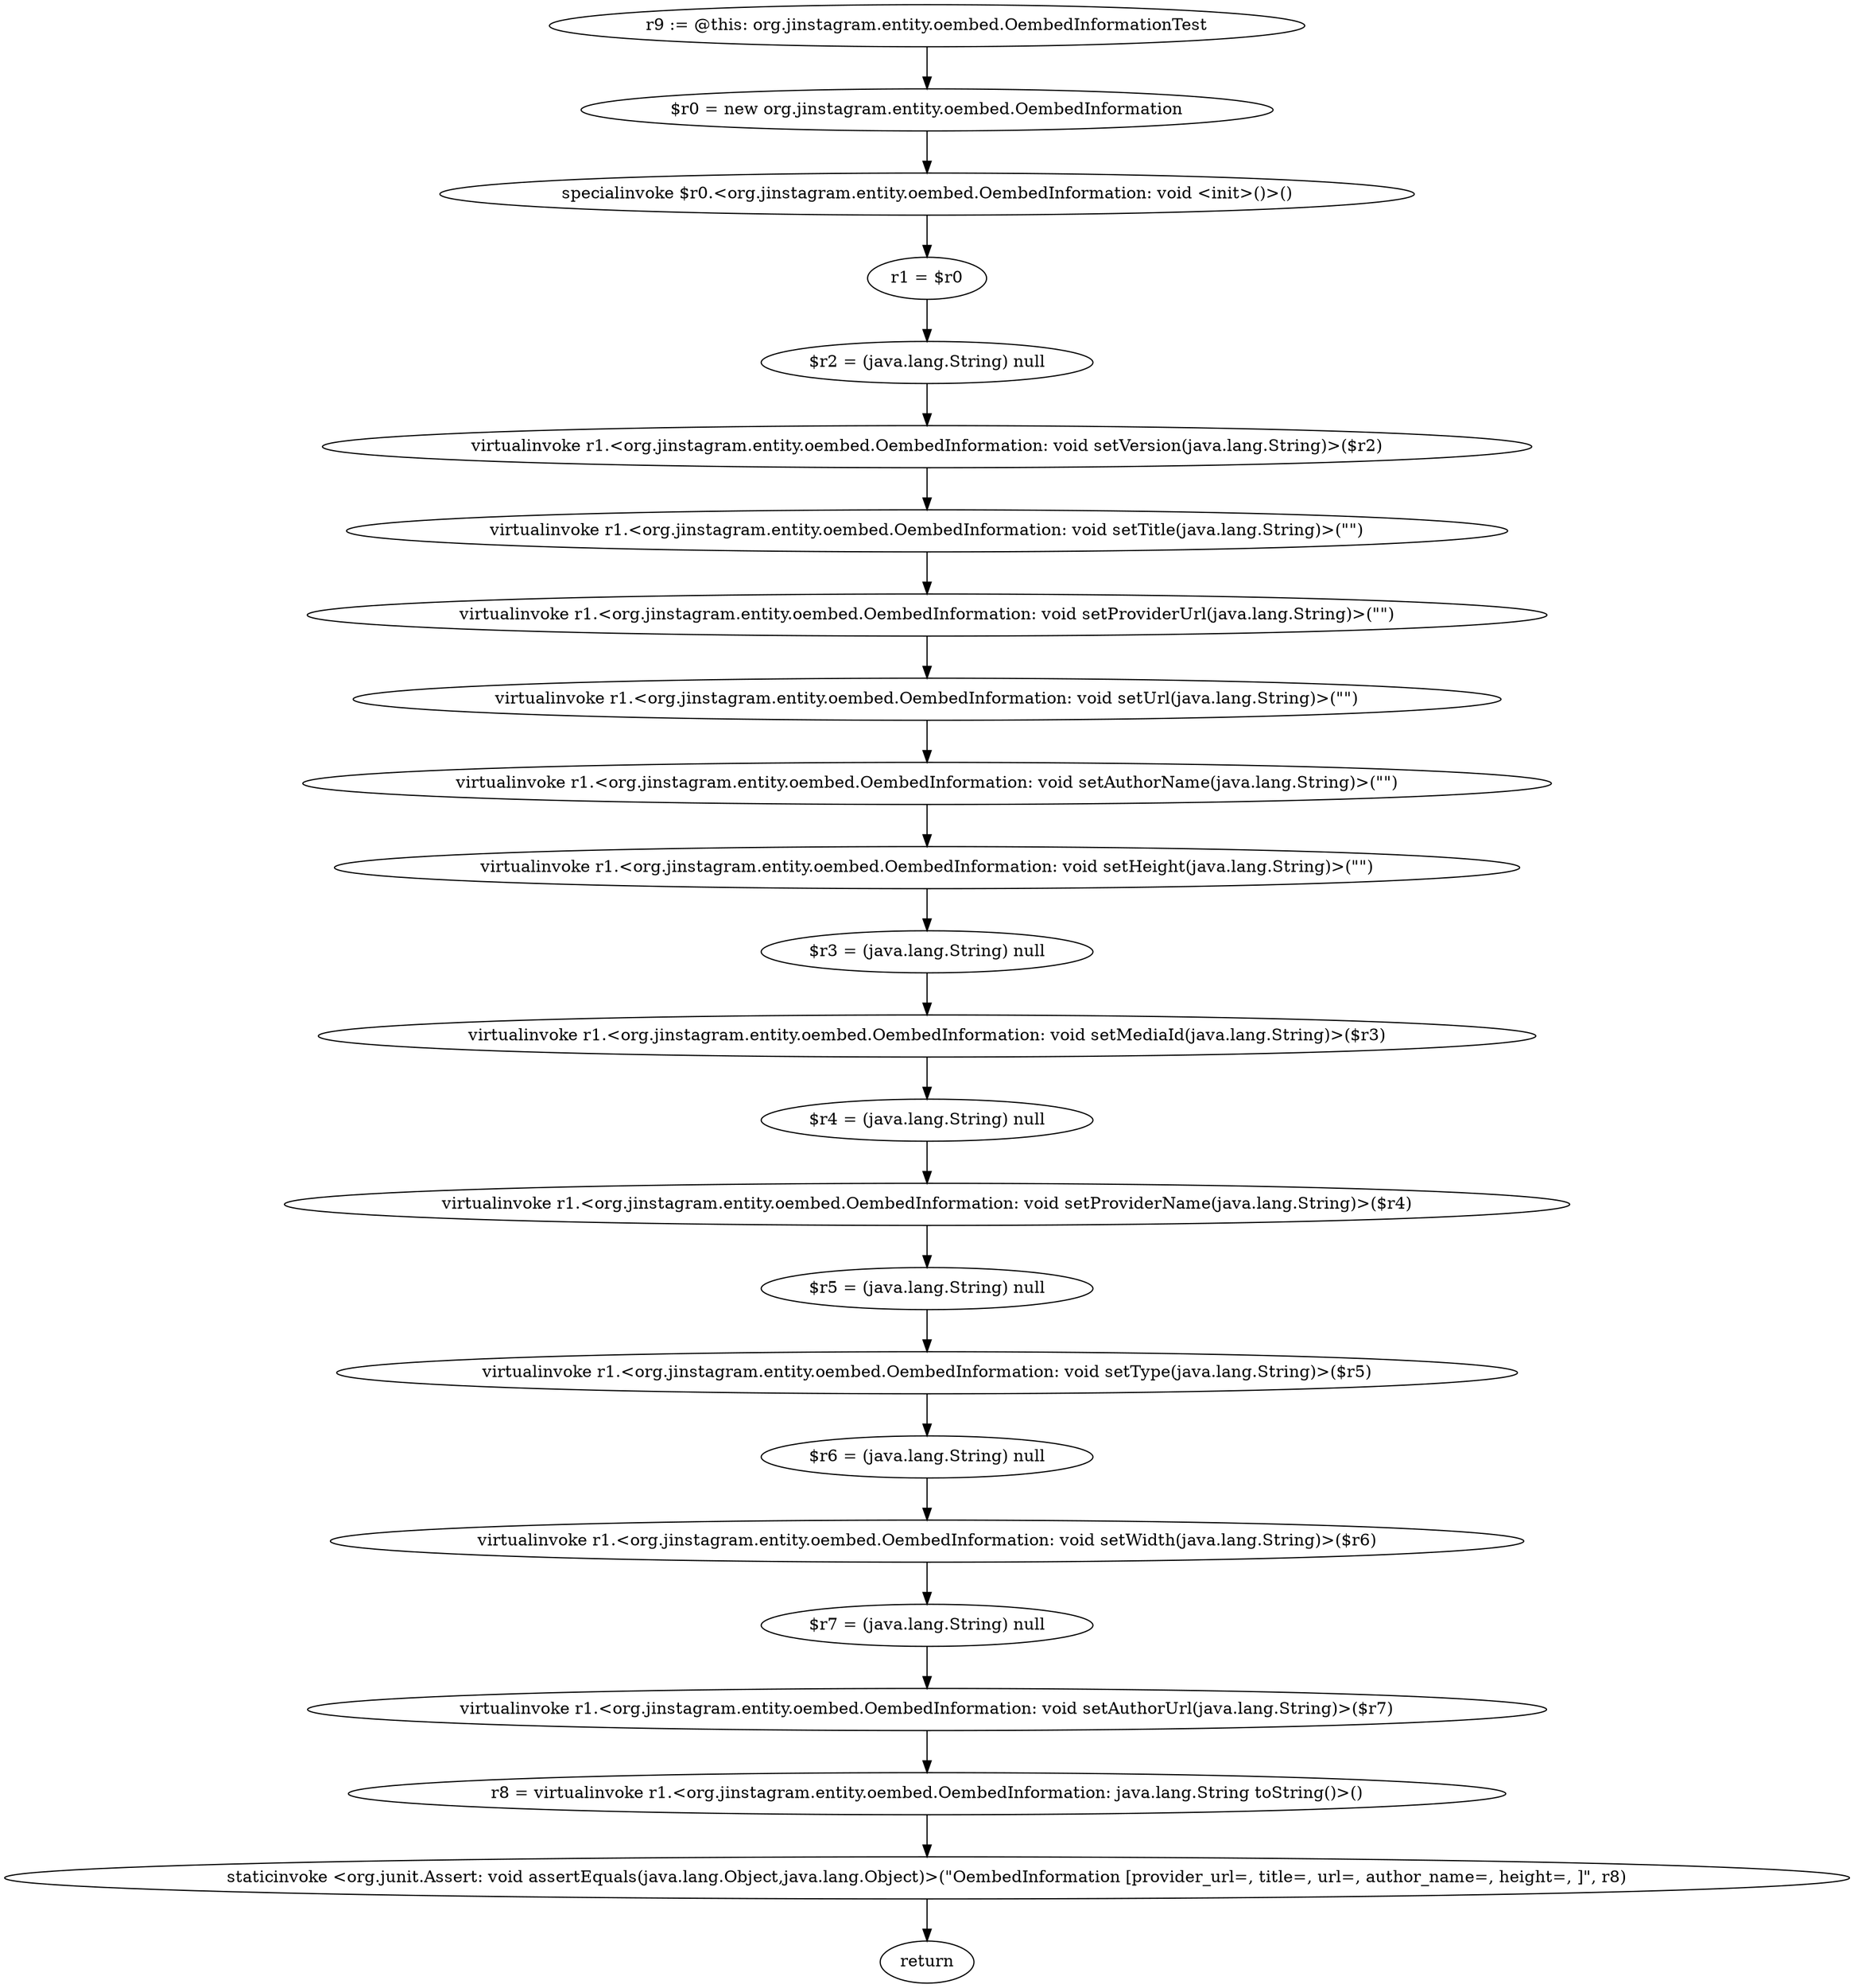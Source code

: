 digraph "unitGraph" {
    "r9 := @this: org.jinstagram.entity.oembed.OembedInformationTest"
    "$r0 = new org.jinstagram.entity.oembed.OembedInformation"
    "specialinvoke $r0.<org.jinstagram.entity.oembed.OembedInformation: void <init>()>()"
    "r1 = $r0"
    "$r2 = (java.lang.String) null"
    "virtualinvoke r1.<org.jinstagram.entity.oembed.OembedInformation: void setVersion(java.lang.String)>($r2)"
    "virtualinvoke r1.<org.jinstagram.entity.oembed.OembedInformation: void setTitle(java.lang.String)>(\"\")"
    "virtualinvoke r1.<org.jinstagram.entity.oembed.OembedInformation: void setProviderUrl(java.lang.String)>(\"\")"
    "virtualinvoke r1.<org.jinstagram.entity.oembed.OembedInformation: void setUrl(java.lang.String)>(\"\")"
    "virtualinvoke r1.<org.jinstagram.entity.oembed.OembedInformation: void setAuthorName(java.lang.String)>(\"\")"
    "virtualinvoke r1.<org.jinstagram.entity.oembed.OembedInformation: void setHeight(java.lang.String)>(\"\")"
    "$r3 = (java.lang.String) null"
    "virtualinvoke r1.<org.jinstagram.entity.oembed.OembedInformation: void setMediaId(java.lang.String)>($r3)"
    "$r4 = (java.lang.String) null"
    "virtualinvoke r1.<org.jinstagram.entity.oembed.OembedInformation: void setProviderName(java.lang.String)>($r4)"
    "$r5 = (java.lang.String) null"
    "virtualinvoke r1.<org.jinstagram.entity.oembed.OembedInformation: void setType(java.lang.String)>($r5)"
    "$r6 = (java.lang.String) null"
    "virtualinvoke r1.<org.jinstagram.entity.oembed.OembedInformation: void setWidth(java.lang.String)>($r6)"
    "$r7 = (java.lang.String) null"
    "virtualinvoke r1.<org.jinstagram.entity.oembed.OembedInformation: void setAuthorUrl(java.lang.String)>($r7)"
    "r8 = virtualinvoke r1.<org.jinstagram.entity.oembed.OembedInformation: java.lang.String toString()>()"
    "staticinvoke <org.junit.Assert: void assertEquals(java.lang.Object,java.lang.Object)>(\"OembedInformation [provider_url=, title=, url=, author_name=, height=, ]\", r8)"
    "return"
    "r9 := @this: org.jinstagram.entity.oembed.OembedInformationTest"->"$r0 = new org.jinstagram.entity.oembed.OembedInformation";
    "$r0 = new org.jinstagram.entity.oembed.OembedInformation"->"specialinvoke $r0.<org.jinstagram.entity.oembed.OembedInformation: void <init>()>()";
    "specialinvoke $r0.<org.jinstagram.entity.oembed.OembedInformation: void <init>()>()"->"r1 = $r0";
    "r1 = $r0"->"$r2 = (java.lang.String) null";
    "$r2 = (java.lang.String) null"->"virtualinvoke r1.<org.jinstagram.entity.oembed.OembedInformation: void setVersion(java.lang.String)>($r2)";
    "virtualinvoke r1.<org.jinstagram.entity.oembed.OembedInformation: void setVersion(java.lang.String)>($r2)"->"virtualinvoke r1.<org.jinstagram.entity.oembed.OembedInformation: void setTitle(java.lang.String)>(\"\")";
    "virtualinvoke r1.<org.jinstagram.entity.oembed.OembedInformation: void setTitle(java.lang.String)>(\"\")"->"virtualinvoke r1.<org.jinstagram.entity.oembed.OembedInformation: void setProviderUrl(java.lang.String)>(\"\")";
    "virtualinvoke r1.<org.jinstagram.entity.oembed.OembedInformation: void setProviderUrl(java.lang.String)>(\"\")"->"virtualinvoke r1.<org.jinstagram.entity.oembed.OembedInformation: void setUrl(java.lang.String)>(\"\")";
    "virtualinvoke r1.<org.jinstagram.entity.oembed.OembedInformation: void setUrl(java.lang.String)>(\"\")"->"virtualinvoke r1.<org.jinstagram.entity.oembed.OembedInformation: void setAuthorName(java.lang.String)>(\"\")";
    "virtualinvoke r1.<org.jinstagram.entity.oembed.OembedInformation: void setAuthorName(java.lang.String)>(\"\")"->"virtualinvoke r1.<org.jinstagram.entity.oembed.OembedInformation: void setHeight(java.lang.String)>(\"\")";
    "virtualinvoke r1.<org.jinstagram.entity.oembed.OembedInformation: void setHeight(java.lang.String)>(\"\")"->"$r3 = (java.lang.String) null";
    "$r3 = (java.lang.String) null"->"virtualinvoke r1.<org.jinstagram.entity.oembed.OembedInformation: void setMediaId(java.lang.String)>($r3)";
    "virtualinvoke r1.<org.jinstagram.entity.oembed.OembedInformation: void setMediaId(java.lang.String)>($r3)"->"$r4 = (java.lang.String) null";
    "$r4 = (java.lang.String) null"->"virtualinvoke r1.<org.jinstagram.entity.oembed.OembedInformation: void setProviderName(java.lang.String)>($r4)";
    "virtualinvoke r1.<org.jinstagram.entity.oembed.OembedInformation: void setProviderName(java.lang.String)>($r4)"->"$r5 = (java.lang.String) null";
    "$r5 = (java.lang.String) null"->"virtualinvoke r1.<org.jinstagram.entity.oembed.OembedInformation: void setType(java.lang.String)>($r5)";
    "virtualinvoke r1.<org.jinstagram.entity.oembed.OembedInformation: void setType(java.lang.String)>($r5)"->"$r6 = (java.lang.String) null";
    "$r6 = (java.lang.String) null"->"virtualinvoke r1.<org.jinstagram.entity.oembed.OembedInformation: void setWidth(java.lang.String)>($r6)";
    "virtualinvoke r1.<org.jinstagram.entity.oembed.OembedInformation: void setWidth(java.lang.String)>($r6)"->"$r7 = (java.lang.String) null";
    "$r7 = (java.lang.String) null"->"virtualinvoke r1.<org.jinstagram.entity.oembed.OembedInformation: void setAuthorUrl(java.lang.String)>($r7)";
    "virtualinvoke r1.<org.jinstagram.entity.oembed.OembedInformation: void setAuthorUrl(java.lang.String)>($r7)"->"r8 = virtualinvoke r1.<org.jinstagram.entity.oembed.OembedInformation: java.lang.String toString()>()";
    "r8 = virtualinvoke r1.<org.jinstagram.entity.oembed.OembedInformation: java.lang.String toString()>()"->"staticinvoke <org.junit.Assert: void assertEquals(java.lang.Object,java.lang.Object)>(\"OembedInformation [provider_url=, title=, url=, author_name=, height=, ]\", r8)";
    "staticinvoke <org.junit.Assert: void assertEquals(java.lang.Object,java.lang.Object)>(\"OembedInformation [provider_url=, title=, url=, author_name=, height=, ]\", r8)"->"return";
}
